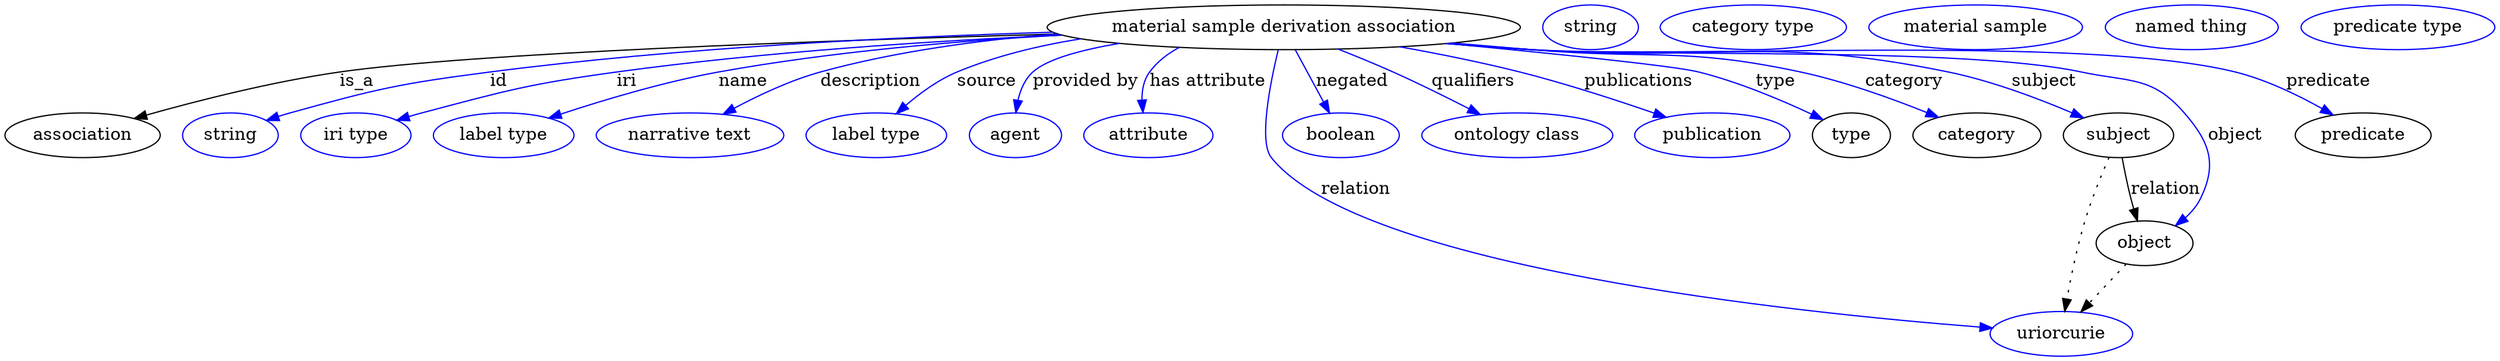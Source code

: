 digraph {
	graph [bb="0,0,2003.4,283"];
	node [label="\N"];
	"material sample derivation association"	[height=0.5,
		label="material sample derivation association",
		pos="1029.4,265",
		width=5.2898];
	association	[height=0.5,
		pos="62.394,178",
		width=1.7332];
	"material sample derivation association" -> association	[label=is_a,
		lp="283.39,221.5",
		pos="e,103.96,191.52 847.46,259.62 658.8,254.36 376.7,244.29 269.39,229 215.52,221.32 155.16,205.94 113.59,194.26"];
	id	[color=blue,
		height=0.5,
		label=string,
		pos="181.39,178",
		width=1.0652];
	"material sample derivation association" -> id	[color=blue,
		label=id,
		lp="397.39,221.5",
		pos="e,210.38,189.99 843.49,261.04 715.63,257.24 542.18,248.6 390.39,229 317.95,219.64 299.77,215.57 229.39,196 226.29,195.14 223.09,\
194.17 219.89,193.15",
		style=solid];
	iri	[color=blue,
		height=0.5,
		label="iri type",
		pos="282.39,178",
		width=1.2277];
	"material sample derivation association" -> iri	[color=blue,
		label=iri,
		lp="500.39,221.5",
		pos="e,315.32,190.14 850.67,258.71 745.91,254.03 611.22,245.28 492.39,229 421.75,219.32 404.32,214.25 335.39,196 332.02,195.11 328.55,\
194.13 325.07,193.11",
		style=solid];
	name	[color=blue,
		height=0.5,
		label="label type",
		pos="401.39,178",
		width=1.5707];
	"material sample derivation association" -> name	[color=blue,
		label=name,
		lp="594.39,221.5",
		pos="e,437.66,191.84 850.86,258.72 766.51,254.07 664.73,245.35 574.39,229 530.57,221.07 481.96,206.48 447.45,195.11",
		style=solid];
	description	[color=blue,
		height=0.5,
		label="narrative text",
		pos="551.39,178",
		width=2.0943];
	"material sample derivation association" -> description	[color=blue,
		label=description,
		lp="696.89,221.5",
		pos="e,578.01,194.9 847.33,259.71 785.85,254.9 717.37,245.81 656.39,229 632.2,222.33 606.74,210.35 586.95,199.78",
		style=solid];
	source	[color=blue,
		height=0.5,
		label="label type",
		pos="701.39,178",
		width=1.5707];
	"material sample derivation association" -> source	[color=blue,
		label=source,
		lp="790.39,221.5",
		pos="e,717.48,195.3 865.95,255.7 832.17,250.3 797.44,241.91 766.39,229 751.23,222.69 736.53,211.92 724.96,201.98",
		style=solid];
	"provided by"	[color=blue,
		height=0.5,
		label=agent,
		pos="813.39,178",
		width=1.0291];
	"material sample derivation association" -> "provided by"	[color=blue,
		label="provided by",
		lp="869.89,221.5",
		pos="e,813.74,196.24 897.08,252.04 866.2,246.83 838.95,239.44 827.39,229 820.93,223.16 817.35,214.6 815.4,206.2",
		style=solid];
	"has attribute"	[color=blue,
		height=0.5,
		label=attribute,
		pos="920.39,178",
		width=1.4443];
	"material sample derivation association" -> "has attribute"	[color=blue,
		label="has attribute",
		lp="968.39,221.5",
		pos="e,916.06,196.35 945.37,248.84 936.06,243.92 927.68,237.47 921.39,229 916.64,222.6 915.17,214.36 915.24,206.43",
		style=solid];
	relation	[color=blue,
		height=0.5,
		label=uriorcurie,
		pos="1654.4,18",
		width=1.5887];
	"material sample derivation association" -> relation	[color=blue,
		label=relation,
		lp="1087.4,134.5",
		pos="e,1599,22.691 1024.9,246.61 1018.6,220.53 1009,172.95 1019.4,160 1090.4,71.509 1441.1,35.067 1588.7,23.483",
		style=solid];
	negated	[color=blue,
		height=0.5,
		label=boolean,
		pos="1075.4,178",
		width=1.2999];
	"material sample derivation association" -> negated	[color=blue,
		label=negated,
		lp="1084.4,221.5",
		pos="e,1066.3,195.89 1038.7,246.8 1045.2,234.74 1054.1,218.4 1061.4,204.79",
		style=solid];
	qualifiers	[color=blue,
		height=0.5,
		label="ontology class",
		pos="1216.4,178",
		width=2.1304];
	"material sample derivation association" -> qualifiers	[color=blue,
		label=qualifiers,
		lp="1181.9,221.5",
		pos="e,1186.8,194.8 1073.6,247.32 1087.7,241.75 1103.3,235.35 1117.4,229 1137.6,219.91 1159.6,208.9 1177.7,199.53",
		style=solid];
	publications	[color=blue,
		height=0.5,
		label=publication,
		pos="1373.4,178",
		width=1.7332];
	"material sample derivation association" -> publications	[color=blue,
		label=publications,
		lp="1315.4,221.5",
		pos="e,1336.5,192.51 1123.2,249.25 1154,243.73 1188.3,236.86 1219.4,229 1256,219.72 1296.7,206.4 1327,195.84",
		style=solid];
	type	[height=0.5,
		pos="1485.4,178",
		width=0.86659];
	"material sample derivation association" -> type	[color=blue,
		label=type,
		lp="1424.4,221.5",
		pos="e,1462.7,190.63 1161.2,251.97 1245.9,243.93 1343.6,233.95 1363.4,229 1395.1,221.04 1429.5,206.37 1453.6,194.97",
		style=solid];
	category	[height=0.5,
		pos="1586.4,178",
		width=1.4263];
	"material sample derivation association" -> category	[color=blue,
		label=category,
		lp="1527.9,221.5",
		pos="e,1555.5,192.47 1165.5,252.41 1186.9,250.59 1208.7,248.74 1229.4,247 1324.9,238.94 1350.6,249.09 1444.4,229 1479.6,221.46 1518,207.55 \
1546,196.32",
		style=solid];
	subject	[height=0.5,
		pos="1700.4,178",
		width=1.2277];
	"material sample derivation association" -> subject	[color=blue,
		label=subject,
		lp="1640.4,221.5",
		pos="e,1672.2,192.07 1162.5,252.11 1184.8,250.28 1207.8,248.5 1229.4,247 1377.7,236.7 1417.8,258.81 1563.4,229 1598.1,221.9 1635.7,207.64 \
1662.8,196.16",
		style=solid];
	object	[height=0.5,
		pos="1721.4,91",
		width=1.0832];
	"material sample derivation association" -> object	[color=blue,
		label=object,
		lp="1794.4,178",
		pos="e,1746.3,105.25 1161.1,251.97 1183.9,250.13 1207.3,248.39 1229.4,247 1327.3,240.85 1574.5,249.41 1670.4,229 1709.2,220.74 1727.4,\
225.99 1753.4,196 1773.8,172.42 1780.1,155.03 1766.4,127 1763.5,121.17 1759.2,116.02 1754.3,111.6",
		style=solid];
	predicate	[height=0.5,
		pos="1897.4,178",
		width=1.5165];
	"material sample derivation association" -> predicate	[color=blue,
		label=predicate,
		lp="1869.4,221.5",
		pos="e,1873.1,194.43 1160,251.89 1183.1,250.04 1207,248.31 1229.4,247 1354.8,239.68 1672.4,259.09 1794.4,229 1819.1,222.92 1844.8,210.45 \
1864.3,199.49",
		style=solid];
	association_type	[color=blue,
		height=0.5,
		label=string,
		pos="1276.4,265",
		width=1.0652];
	association_category	[color=blue,
		height=0.5,
		label="category type",
		pos="1407.4,265",
		width=2.0762];
	subject -> relation	[pos="e,1657.1,36.136 1692.8,160.24 1686.9,146.64 1678.8,126.88 1673.4,109 1667.1,88.265 1662.2,64.241 1658.9,46.231",
		style=dotted];
	subject -> object	[label=relation,
		lp="1738.4,134.5",
		pos="e,1715.7,108.98 1703.4,159.77 1705.2,150.09 1707.6,137.8 1710.4,127 1711.1,124.32 1711.9,121.53 1712.7,118.76"];
	"material sample derivation association_subject"	[color=blue,
		height=0.5,
		label="material sample",
		pos="1586.4,265",
		width=2.3831];
	object -> relation	[pos="e,1670.2,35.702 1706.5,74.243 1697.9,65.127 1686.9,53.465 1677.2,43.208",
		style=dotted];
	"material sample derivation association_object"	[color=blue,
		height=0.5,
		label="named thing",
		pos="1759.4,265",
		width=1.9318];
	"material sample derivation association_predicate"	[color=blue,
		height=0.5,
		label="predicate type",
		pos="1925.4,265",
		width=2.1665];
}

